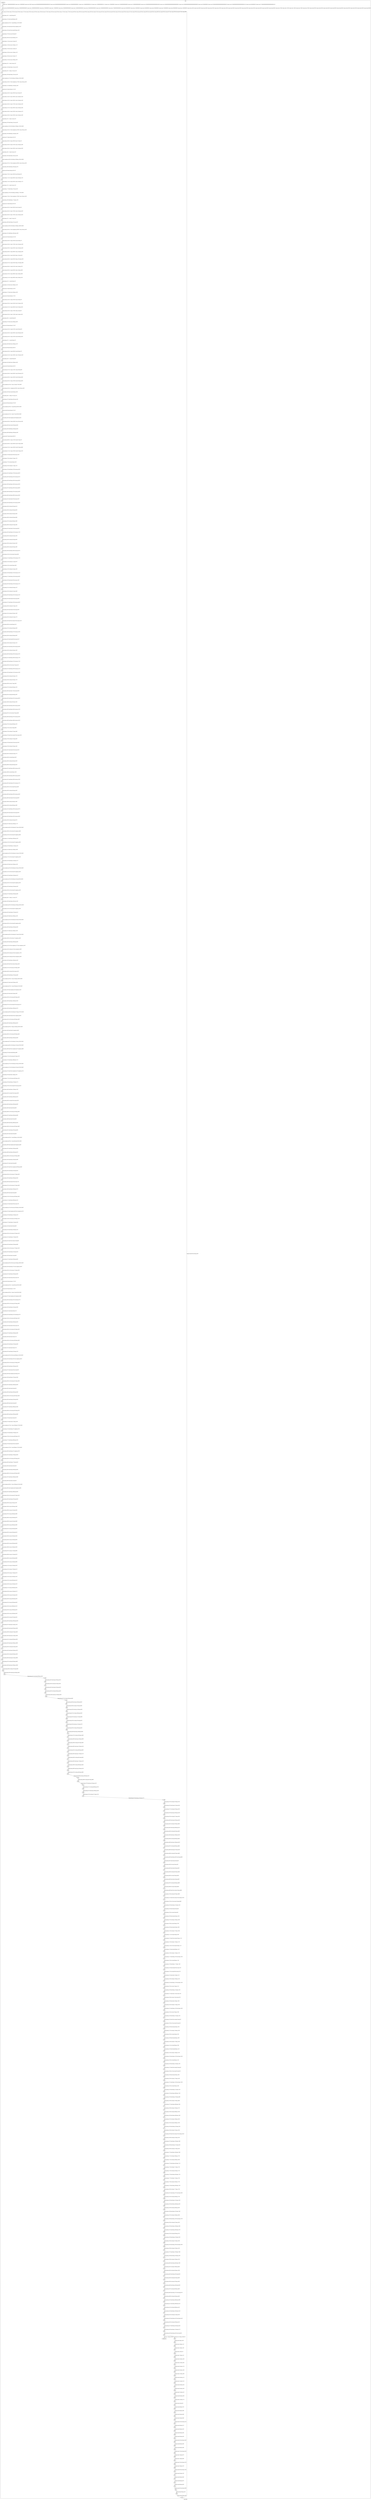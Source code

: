digraph G {
label="Btor2XCFA";
subgraph cluster_0 {
label="main";
main_init[];
l1[];
l3[];
l4[];
l5[];
l6[];
l7[];
l8[];
l9[];
l10[];
l11[];
l12[];
l13[];
l14[];
l15[];
l16[];
l17[];
l18[];
l19[];
l20[];
l21[];
l22[];
l23[];
l24[];
l25[];
l26[];
l27[];
l28[];
l29[];
l30[];
l31[];
l32[];
l33[];
l34[];
l35[];
l36[];
l37[];
l38[];
l39[];
l40[];
l41[];
l42[];
l43[];
l44[];
l45[];
l46[];
l47[];
l48[];
l49[];
l50[];
l51[];
l52[];
l53[];
l54[];
l55[];
l56[];
l57[];
l58[];
l59[];
l60[];
l61[];
l62[];
l63[];
l64[];
l65[];
l66[];
l67[];
l68[];
l69[];
l70[];
l71[];
l72[];
l73[];
l74[];
l75[];
l76[];
l77[];
l78[];
l79[];
l80[];
l81[];
l82[];
l83[];
l84[];
l85[];
l86[];
l87[];
l88[];
l89[];
l90[];
l91[];
l92[];
l93[];
l94[];
l95[];
l96[];
l97[];
l98[];
l99[];
l100[];
l101[];
l102[];
l103[];
l104[];
l105[];
l106[];
l107[];
l108[];
l109[];
l110[];
l111[];
l112[];
l113[];
l114[];
l115[];
l116[];
l117[];
l118[];
l119[];
l120[];
l121[];
l122[];
l123[];
l124[];
l125[];
l126[];
l127[];
l128[];
l129[];
l130[];
l131[];
l132[];
l133[];
l134[];
l135[];
l136[];
l137[];
l138[];
l139[];
l140[];
l141[];
l142[];
l143[];
l144[];
l145[];
l146[];
l147[];
l148[];
l149[];
l150[];
l151[];
l152[];
l153[];
l154[];
l155[];
l156[];
l157[];
l158[];
l159[];
l160[];
l161[];
l162[];
l163[];
l164[];
l165[];
l166[];
l167[];
l168[];
l169[];
l170[];
l171[];
l172[];
l173[];
l174[];
l175[];
l176[];
l177[];
l178[];
l179[];
l180[];
l181[];
l182[];
l183[];
l184[];
l185[];
l186[];
l187[];
l188[];
l189[];
l190[];
l191[];
l192[];
l193[];
l194[];
l195[];
l196[];
l197[];
l198[];
l199[];
l200[];
l201[];
l202[];
l203[];
l204[];
l205[];
l206[];
l207[];
l208[];
l209[];
l210[];
l211[];
l212[];
l213[];
l214[];
l215[];
l216[];
l217[];
l218[];
l219[];
l220[];
l221[];
l222[];
l223[];
l224[];
l225[];
l226[];
l227[];
l228[];
l229[];
l230[];
l231[];
l232[];
l233[];
l234[];
l235[];
l236[];
l237[];
l238[];
l239[];
l240[];
l241[];
l242[];
l243[];
l244[];
l245[];
l246[];
l247[];
l248[];
l249[];
l250[];
l251[];
l252[];
l253[];
l254[];
l255[];
l256[];
l257[];
l258[];
l259[];
l260[];
l261[];
l262[];
l263[];
l264[];
l265[];
l266[];
l267[];
l268[];
l269[];
l270[];
l271[];
l272[];
l273[];
l274[];
l275[];
l276[];
l277[];
l278[];
l279[];
l280[];
l281[];
l282[];
l283[];
l284[];
l285[];
l286[];
l287[];
l288[];
l289[];
l290[];
l291[];
l292[];
l293[];
l294[];
l295[];
l296[];
l297[];
l298[];
l299[];
l300[];
l301[];
l302[];
l303[];
l304[];
l305[];
l306[];
l307[];
l308[];
l309[];
l310[];
l311[];
l312[];
l313[];
l314[];
l315[];
l316[];
l317[];
l318[];
l319[];
l320[];
l321[];
l322[];
l323[];
l324[];
l325[];
l326[];
l327[];
l328[];
l329[];
l330[];
l331[];
l332[];
l333[];
l334[];
l335[];
l336[];
l337[];
l338[];
l339[];
l340[];
l341[];
l342[];
l343[];
l344[];
l345[];
l346[];
l347[];
l348[];
l349[];
l350[];
l351[];
l352[];
l353[];
l354[];
l355[];
l356[];
l357[];
l358[];
l359[];
l360[];
l361[];
l362[];
l363[];
l364[];
l365[];
l366[];
l367[];
l368[];
l369[];
l370[];
l371[];
l372[];
l373[];
l374[];
l375[];
l376[];
l377[];
l378[];
l379[];
l380[];
l381[];
l382[];
l383[];
l384[];
l385[];
l386[];
l387[];
l388[];
l389[];
l390[];
l391[];
l392[];
l393[];
l394[];
l395[];
l396[];
l397[];
l398[];
l399[];
l400[];
l401[];
l402[];
l403[];
l404[];
l405[];
l406[];
l407[];
l408[];
l409[];
l410[];
l411[];
l412[];
l413[];
l414[];
l415[];
l416[];
l417[];
l418[];
l419[];
l420[];
l421[];
l422[];
l423[];
l424[];
l425[];
l426[];
l427[];
l428[];
l429[];
l430[];
l431[];
l432[];
l433[];
l434[];
l435[];
l436[];
l437[];
l438[];
l439[];
l440[];
l441[];
l442[];
l443[];
l444[];
l445[];
l446[];
l447[];
l448[];
l449[];
l450[];
l451[];
l452[];
l453[];
l454[];
l455[];
l456[];
l457[];
l458[];
l459[];
l460[];
l461[];
l462[];
l463[];
l464[];
l465[];
l466[];
l467[];
l468[];
l469[];
l470[];
l471[];
l472[];
l473[];
l474[];
l475[];
l476[];
l477[];
l478[];
l479[];
l480[];
l481[];
l482[];
l483[];
l484[];
l485[];
l486[];
l487[];
l488[];
l489[];
l490[];
l491[];
l492[];
l493[];
l494[];
l495[];
l496[];
l497[];
l498[];
l499[];
l500[];
l501[];
l502[];
l503[];
l504[];
l505[];
l506[];
l507[];
l508[];
l509[];
l510[];
l511[];
l512[];
l513[];
l514[];
l515[];
l516[];
l517[];
l518[];
l519[];
l520[];
l521[];
l522[];
l523[];
l524[];
l525[];
l526[];
l527[];
l528[];
l529[];
l530[];
l531[];
l532[];
l533[];
l534[];
l535[];
l536[];
l537[];
l538[];
l539[];
l540[];
l541[];
l542[];
l543[];
l544[];
l545[];
l546[];
l547[];
l548[];
l549[];
l550[];
l551[];
l552[];
l553[];
l554[];
l555[];
l556[];
l557[];
l558[];
l559[];
l560[];
l561[];
l562[];
l563[];
l564[];
l565[];
l566[];
l567[];
l568[];
l569[];
l570[];
l571[];
l572[];
l573[];
l574[];
l575[];
l576[];
l577[];
l578[];
l579[];
l580[];
l581[];
l582[];
l583[];
l584[];
l585[];
l586[];
l587[];
l588[];
l589[];
l590[];
l591[];
l592[];
l593[];
l594[];
l595[];
l596[];
l597[];
l598[];
l599[];
l600[];
l601[];
l602[];
l603[];
l604[];
l605[];
l606[];
l607[];
l608[];
l609[];
l610[];
l611[];
l612[];
l613[];
l614[];
l615[];
l616[];
l617[];
l618[];
l619[];
l620[];
l621[];
l622[];
l623[];
l624[];
l625[];
l626[];
l627[];
l628[];
l629[];
l630[];
l631[];
l632[];
l633[];
main_error[];
l634[];
l635[];
l636[];
l637[];
l638[];
l639[];
l640[];
l641[];
l642[];
l643[];
l644[];
l645[];
l646[];
l647[];
l648[];
l649[];
l650[];
l651[];
l652[];
l653[];
l654[];
l655[];
l656[];
l657[];
l658[];
l659[];
l660[];
l661[];
l662[];
l663[];
l664[];
l665[];
l666[];
l667[];
l668[];
l669[];
l670[];
l671[];
l672[];
l673[];
l674[];
l675[];
l676[];
l677[];
main_init -> l1 [label="[(assign const_7 #b0000000000000000),(assign const_14 #b00000000),(assign const_43 #b0),(assign const_98 #b00000000000000000000000000000100),(assign const_99 #b000000000000000000000000),(assign const_106 #b0000000000000011),(assign const_110 #b0000000000010110),(assign const_114 #b0000000000010111),(assign const_119 #b00000001),(assign const_124 #b0000000000000000),(assign const_131 #b0000000000000000),(assign const_133 #b00000000000000000000000000010000),(assign const_138 #b00000000000000000000000000000001),(assign const_139 #b00000000000000000000000000000000),(assign const_230 #b00000000),(assign const_255 #b00000000000000000000000000000010),(assign const_415 #b00000000000000000000000000010110),(assign const_494 #b00000010),(assign const_571 #b00000000000000000000000000000110)] "];
l3 -> l4 [label="[(havoc input_123),(havoc input_125),(havoc input_126),(havoc input_127),(havoc input_128),(havoc input_129),(havoc input_130),(havoc input_151),(havoc input_162),(havoc input_163),(havoc input_174),(havoc input_175),(havoc input_186),(havoc input_198),(havoc input_199),(havoc input_200),(havoc input_201),(havoc input_202),(havoc input_203),(havoc input_204),(havoc input_216),(havoc input_229),(havoc input_231),(havoc input_236),(havoc input_246),(havoc input_280),(havoc input_283),(havoc input_286),(havoc input_300),(havoc input_307),(havoc input_326),(havoc input_341),(havoc input_359)] "];
l4 -> l5 [label="[(assign binary_100 (++ const_99 state_33))] "];
l5 -> l6 [label="[(assign binary_101 (bvand const_98 binary_100))] "];
l6 -> l7 [label="[(assign comparison_102 (ite (= const_98 binary_101) #b1 #b0))] "];
l7 -> l8 [label="[(assign binary_103 (bvand state_46 (bvnot comparison_102)))] "];
l8 -> l9 [label="[(assign binary_104 (bvand (bvnot state_96) binary_103))] "];
l9 -> l10 [label="[(assign binary_107 (bvxor const_106 state_8))] "];
l10 -> l11 [label="[(assign binary_108 (bvxor const_106 binary_107))] "];
l11 -> l12 [label="[(assign binary_111 (bvxor const_110 state_10))] "];
l12 -> l13 [label="[(assign binary_112 (bvxor const_110 binary_111))] "];
l13 -> l14 [label="[(assign binary_115 (bvxor const_114 state_12))] "];
l14 -> l15 [label="[(assign binary_116 (bvxor const_114 binary_115))] "];
l15 -> l16 [label="[(assign binary_120 (bvxor const_119 state_17))] "];
l16 -> l17 [label="[(assign binary_121 (bvxor const_119 binary_120))] "];
l17 -> l18 [label="[(assign binary_132 (++ state_19 const_131))] "];
l18 -> l19 [label="[(assign binary_134 (bvashr binary_132 const_133))] "];
l19 -> l20 [label="[(assign binary_135 (++ binary_115 const_131))] "];
l20 -> l21 [label="[(assign binary_136 (bvashr binary_135 const_133))] "];
l21 -> l22 [label="[(assign comparison_137 (ite (bvule binary_136 binary_134) #b1 #b0))] "];
l22 -> l23 [label="[(assign ternary_140 (ite (= (bvnot comparison_137) #b1) const_138 const_139))] "];
l23 -> l24 [label="[(assign binary_141 (bvadd binary_134 ternary_140))] "];
l24 -> l25 [label="[(assign slice_142 (extract binary_141 0 16))] "];
l25 -> l26 [label="[(assign ternary_143 (ite (= input_130 #b1) slice_142 state_19))] "];
l26 -> l27 [label="[(assign ternary_144 (ite (= input_129 #b1) const_124 ternary_143))] "];
l27 -> l28 [label="[(assign ternary_145 (ite (= input_128 #b1) const_124 ternary_144))] "];
l28 -> l29 [label="[(assign ternary_146 (ite (= input_127 #b1) const_124 ternary_145))] "];
l29 -> l30 [label="[(assign ternary_147 (ite (= input_126 #b1) const_124 ternary_146))] "];
l30 -> l31 [label="[(assign ternary_148 (ite (= input_125 #b1) const_124 ternary_147))] "];
l31 -> l32 [label="[(assign ternary_149 (ite (= input_123 #b1) const_124 ternary_148))] "];
l32 -> l33 [label="[(assign binary_152 (++ state_21 const_131))] "];
l33 -> l34 [label="[(assign binary_153 (bvashr binary_152 const_133))] "];
l34 -> l35 [label="[(assign comparison_154 (ite (bvule binary_136 binary_153) #b1 #b0))] "];
l35 -> l36 [label="[(assign ternary_155 (ite (= (bvnot comparison_154) #b1) const_138 const_139))] "];
l36 -> l37 [label="[(assign binary_156 (bvadd binary_153 ternary_155))] "];
l37 -> l38 [label="[(assign slice_157 (extract binary_156 0 16))] "];
l38 -> l39 [label="[(assign ternary_158 (ite (= input_130 #b1) slice_157 state_21))] "];
l39 -> l40 [label="[(assign ternary_159 (ite (= input_151 #b1) const_124 ternary_158))] "];
l40 -> l41 [label="[(assign ternary_160 (ite (= input_126 #b1) const_124 ternary_159))] "];
l41 -> l42 [label="[(assign binary_164 (++ state_23 const_131))] "];
l42 -> l43 [label="[(assign binary_165 (bvashr binary_164 const_133))] "];
l43 -> l44 [label="[(assign comparison_166 (ite (bvule binary_136 binary_165) #b1 #b0))] "];
l44 -> l45 [label="[(assign ternary_167 (ite (= (bvnot comparison_166) #b1) const_138 const_139))] "];
l45 -> l46 [label="[(assign binary_168 (bvadd binary_165 ternary_167))] "];
l46 -> l47 [label="[(assign slice_169 (extract binary_168 0 16))] "];
l47 -> l48 [label="[(assign ternary_170 (ite (= input_130 #b1) slice_169 state_23))] "];
l48 -> l49 [label="[(assign ternary_171 (ite (= input_163 #b1) const_124 ternary_170))] "];
l49 -> l50 [label="[(assign ternary_172 (ite (= input_162 #b1) const_124 ternary_171))] "];
l50 -> l51 [label="[(assign binary_176 (++ state_25 const_131))] "];
l51 -> l52 [label="[(assign binary_177 (bvashr binary_176 const_133))] "];
l52 -> l53 [label="[(assign comparison_178 (ite (bvule binary_136 binary_177) #b1 #b0))] "];
l53 -> l54 [label="[(assign ternary_179 (ite (= (bvnot comparison_178) #b1) const_138 const_139))] "];
l54 -> l55 [label="[(assign binary_180 (bvadd binary_177 ternary_179))] "];
l55 -> l56 [label="[(assign slice_181 (extract binary_180 0 16))] "];
l56 -> l57 [label="[(assign ternary_182 (ite (= input_130 #b1) slice_181 state_25))] "];
l57 -> l58 [label="[(assign ternary_183 (ite (= input_175 #b1) const_124 ternary_182))] "];
l58 -> l59 [label="[(assign ternary_184 (ite (= input_174 #b1) const_124 ternary_183))] "];
l59 -> l60 [label="[(assign binary_187 (++ state_27 const_131))] "];
l60 -> l61 [label="[(assign binary_188 (bvashr binary_187 const_133))] "];
l61 -> l62 [label="[(assign comparison_189 (ite (bvule binary_136 binary_188) #b1 #b0))] "];
l62 -> l63 [label="[(assign ternary_190 (ite (= (bvnot comparison_189) #b1) const_138 const_139))] "];
l63 -> l64 [label="[(assign binary_191 (bvadd binary_188 ternary_190))] "];
l64 -> l65 [label="[(assign slice_192 (extract binary_191 0 16))] "];
l65 -> l66 [label="[(assign ternary_193 (ite (= input_130 #b1) slice_192 state_27))] "];
l66 -> l67 [label="[(assign ternary_194 (ite (= input_175 #b1) const_124 ternary_193))] "];
l67 -> l68 [label="[(assign ternary_195 (ite (= input_162 #b1) const_124 ternary_194))] "];
l68 -> l69 [label="[(assign ternary_196 (ite (= input_186 #b1) const_124 ternary_195))] "];
l69 -> l70 [label="[(assign ternary_205 (ite (= input_204 #b1) binary_120 state_29))] "];
l70 -> l71 [label="[(assign ternary_206 (ite (= input_203 #b1) binary_120 ternary_205))] "];
l71 -> l72 [label="[(assign ternary_207 (ite (= input_202 #b1) binary_120 ternary_206))] "];
l72 -> l73 [label="[(assign ternary_208 (ite (= input_201 #b1) state_15 ternary_207))] "];
l73 -> l74 [label="[(assign ternary_209 (ite (= input_200 #b1) state_15 ternary_208))] "];
l74 -> l75 [label="[(assign ternary_210 (ite (= input_199 #b1) state_15 ternary_209))] "];
l75 -> l76 [label="[(assign ternary_211 (ite (= input_198 #b1) state_15 ternary_210))] "];
l76 -> l77 [label="[(assign binary_213 (++ const_99 state_31))] "];
l77 -> l78 [label="[(assign binary_214 (bvsub const_138 binary_213))] "];
l78 -> l79 [label="[(assign slice_215 (extract binary_214 0 8))] "];
l79 -> l80 [label="[(assign binary_217 (bvand const_138 binary_100))] "];
l80 -> l81 [label="[(assign slice_218 (extract binary_217 0 8))] "];
l81 -> l82 [label="[(assign ternary_219 (ite (= input_216 #b1) slice_218 state_31))] "];
l82 -> l83 [label="[(assign ternary_220 (ite (= input_162 #b1) slice_215 ternary_219))] "];
l83 -> l84 [label="[(assign ternary_221 (ite (= input_186 #b1) slice_215 ternary_220))] "];
l84 -> l85 [label="[(assign ternary_223 (ite (= input_175 #b1) state_41 state_33))] "];
l85 -> l86 [label="[(assign ternary_224 (ite (= input_174 #b1) state_41 ternary_223))] "];
l86 -> l87 [label="[(assign binary_226 (++ const_99 state_35))] "];
l87 -> l88 [label="[(assign binary_227 (bvsub const_138 binary_226))] "];
l88 -> l89 [label="[(assign slice_228 (extract binary_227 0 8))] "];
l89 -> l90 [label="[(assign ternary_232 (ite (= input_231 #b1) const_230 state_35))] "];
l90 -> l91 [label="[(assign ternary_233 (ite (= input_229 #b1) const_230 ternary_232))] "];
l91 -> l92 [label="[(assign ternary_234 (ite (= input_123 #b1) slice_228 ternary_233))] "];
l92 -> l93 [label="[(assign binary_237 (++ const_99 state_37))] "];
l93 -> l94 [label="[(assign binary_238 (bvadd const_138 binary_237))] "];
l94 -> l95 [label="[(assign slice_239 (extract binary_238 0 8))] "];
l95 -> l96 [label="[(assign ternary_240 (ite (= input_236 #b1) slice_239 state_37))] "];
l96 -> l97 [label="[(assign ternary_241 (ite (= input_129 #b1) const_119 ternary_240))] "];
l97 -> l98 [label="[(assign binary_243 (++ const_99 state_39))] "];
l98 -> l99 [label="[(assign binary_244 (bvadd const_138 binary_243))] "];
l99 -> l100 [label="[(assign slice_245 (extract binary_244 0 8))] "];
l100 -> l101 [label="[(assign ternary_247 (ite (= input_151 #b1) const_230 state_39))] "];
l101 -> l102 [label="[(assign ternary_248 (ite (= input_246 #b1) const_230 ternary_247))] "];
l102 -> l103 [label="[(assign ternary_249 (ite (= input_126 #b1) slice_245 ternary_248))] "];
l103 -> l104 [label="[(assign ternary_250 (ite (= input_125 #b1) slice_245 ternary_249))] "];
l104 -> l105 [label="[(assign comparison_252 (ite (= const_119 state_37) #b1 #b0))] "];
l105 -> l106 [label="[(assign ternary_253 (ite (= comparison_252 #b1) const_138 const_139))] "];
l106 -> l107 [label="[(assign binary_254 (bvmul const_98 ternary_253))] "];
l107 -> l108 [label="[(assign binary_256 (++ binary_107 const_131))] "];
l108 -> l109 [label="[(assign binary_257 (bvashr binary_256 const_133))] "];
l109 -> l110 [label="[(assign slice_258 (extract binary_257 8 32))] "];
l110 -> l111 [label="[(assign comparison_259 (ite (= const_99 slice_258) #b1 #b0))] "];
l111 -> l112 [label="[(assign slice_260 (extract binary_257 0 8))] "];
l112 -> l113 [label="[(assign comparison_261 (ite (= state_37 slice_260) #b1 #b0))] "];
l113 -> l114 [label="[(assign binary_262 (bvand comparison_259 comparison_261))] "];
l114 -> l115 [label="[(assign ternary_263 (ite (= binary_262 #b1) const_138 const_139))] "];
l115 -> l116 [label="[(assign binary_264 (bvmul const_255 ternary_263))] "];
l116 -> l117 [label="[(assign binary_265 (bvadd binary_254 binary_264))] "];
l117 -> l118 [label="[(assign binary_266 (bvadd binary_265 binary_226))] "];
l118 -> l119 [label="[(assign slice_267 (extract binary_266 0 8))] "];
l119 -> l120 [label="[(assign ternary_268 (ite (= input_151 #b1) slice_267 state_41))] "];
l120 -> l121 [label="[(assign ternary_269 (ite (= input_246 #b1) slice_267 ternary_268))] "];
l121 -> l122 [label="[(assign ternary_270 (ite (= input_126 #b1) slice_267 ternary_269))] "];
l122 -> l123 [label="[(assign ternary_271 (ite (= input_125 #b1) slice_267 ternary_270))] "];
l123 -> l124 [label="[(assign binary_274 (bvand state_46 (bvnot input_216)))] "];
l124 -> l125 [label="[(assign binary_275 (bvor binary_274 input_175))] "];
l125 -> l126 [label="[(assign binary_277 (bvor state_48 input_216))] "];
l126 -> l127 [label="[(assign binary_278 (bvor binary_277 input_174))] "];
l127 -> l128 [label="[(assign binary_279 (bvand binary_278 (bvnot input_163)))] "];
l128 -> l129 [label="[(assign binary_281 (bvand binary_279 (bvnot input_280)))] "];
l129 -> l130 [label="[(assign binary_282 (bvand binary_281 (bvnot input_201)))] "];
l130 -> l131 [label="[(assign binary_284 (bvand binary_282 (bvnot input_283)))] "];
l131 -> l132 [label="[(assign binary_285 (bvand binary_284 (bvnot input_200)))] "];
l132 -> l133 [label="[(assign binary_287 (bvand binary_285 (bvnot input_286)))] "];
l133 -> l134 [label="[(assign binary_288 (bvand binary_287 (bvnot input_199)))] "];
l134 -> l135 [label="[(assign binary_289 (bvand binary_288 (bvnot input_198)))] "];
l135 -> l136 [label="[(assign binary_291 (bvand state_50 (bvnot input_162)))] "];
l136 -> l137 [label="[(assign binary_292 (bvand binary_291 (bvnot input_186)))] "];
l137 -> l138 [label="[(assign binary_293 (bvor binary_292 input_201))] "];
l138 -> l139 [label="[(assign binary_294 (bvor binary_293 input_283))] "];
l139 -> l140 [label="[(assign binary_295 (bvor binary_294 input_200))] "];
l140 -> l141 [label="[(assign binary_296 (bvor binary_295 input_286))] "];
l141 -> l142 [label="[(assign binary_297 (bvor binary_296 input_199))] "];
l142 -> l143 [label="[(assign binary_298 (bvor binary_297 input_198))] "];
l143 -> l144 [label="[(assign binary_301 (bvand state_52 (bvnot input_300)))] "];
l144 -> l145 [label="[(assign binary_302 (bvand binary_301 (bvnot input_174)))] "];
l145 -> l146 [label="[(assign binary_303 (bvor binary_302 input_163))] "];
l146 -> l147 [label="[(assign binary_304 (bvor binary_303 input_280))] "];
l147 -> l148 [label="[(assign binary_305 (bvor binary_304 input_162))] "];
l148 -> l149 [label="[(assign binary_306 (bvor binary_305 input_186))] "];
l149 -> l150 [label="[(assign binary_308 (bvand binary_306 (bvnot input_307)))] "];
l150 -> l151 [label="[(assign binary_310 (bvor (bvnot state_54) input_300))] "];
l151 -> l152 [label="[(assign binary_311 (bvand binary_310 (bvnot input_175)))] "];
l152 -> l153 [label="[(assign binary_312 (bvor binary_311 input_307))] "];
l153 -> l154 [label="[(assign binary_314 (bvor state_56 input_236))] "];
l154 -> l155 [label="[(assign binary_315 (bvor binary_314 input_129))] "];
l155 -> l156 [label="[(assign binary_316 (bvand binary_315 (bvnot input_151)))] "];
l156 -> l157 [label="[(assign binary_317 (bvand binary_316 (bvnot input_246)))] "];
l157 -> l158 [label="[(assign binary_319 (bvand state_58 (bvnot input_128)))] "];
l158 -> l159 [label="[(assign binary_320 (bvand binary_319 (bvnot input_127)))] "];
l159 -> l160 [label="[(assign binary_321 (bvor binary_320 input_151))] "];
l160 -> l161 [label="[(assign binary_322 (bvor binary_321 input_246))] "];
l161 -> l162 [label="[(assign binary_323 (bvand binary_322 (bvnot input_123)))] "];
l162 -> l163 [label="[(assign binary_325 (bvand state_60 (bvnot input_236)))] "];
l163 -> l164 [label="[(assign binary_327 (bvand binary_325 (bvnot input_326)))] "];
l164 -> l165 [label="[(assign binary_328 (bvor binary_327 input_123))] "];
l165 -> l166 [label="[(assign binary_330 (bvand state_62 (bvnot input_229)))] "];
l166 -> l167 [label="[(assign binary_331 (bvor binary_330 input_128))] "];
l167 -> l168 [label="[(assign binary_332 (bvor binary_331 input_127))] "];
l168 -> l169 [label="[(assign binary_334 (bvand (bvnot state_64) (bvnot input_231)))] "];
l169 -> l170 [label="[(assign binary_336 (bvor state_66 input_231))] "];
l170 -> l171 [label="[(assign binary_337 (bvor binary_336 input_229))] "];
l171 -> l172 [label="[(assign binary_338 (bvand binary_337 (bvnot input_129)))] "];
l172 -> l173 [label="[(assign binary_339 (bvor binary_338 input_326))] "];
l173 -> l174 [label="[(assign binary_342 (bvand state_68 (bvnot input_341)))] "];
l174 -> l175 [label="[(assign binary_343 (bvor binary_342 input_151))] "];
l175 -> l176 [label="[(assign binary_344 (bvand binary_343 (bvnot input_246)))] "];
l176 -> l177 [label="[(assign binary_345 (bvor binary_344 input_126))] "];
l177 -> l178 [label="[(assign binary_346 (bvand binary_345 (bvnot input_125)))] "];
l178 -> l179 [label="[(assign binary_347 (bvand binary_346 (bvnot input_175)))] "];
l179 -> l180 [label="[(assign binary_348 (bvand binary_347 (bvnot input_174)))] "];
l180 -> l181 [label="[(assign binary_350 (bvor (bvnot state_70) input_341))] "];
l181 -> l182 [label="[(assign binary_351 (bvand binary_350 (bvnot input_151)))] "];
l182 -> l183 [label="[(assign binary_352 (bvand binary_351 (bvnot input_126)))] "];
l183 -> l184 [label="[(assign binary_353 (bvor binary_352 input_175))] "];
l184 -> l185 [label="[(assign binary_354 (bvor binary_353 input_174))] "];
l185 -> l186 [label="[(assign binary_356 (bvor state_72 input_246))] "];
l186 -> l187 [label="[(assign binary_357 (bvor binary_356 input_125))] "];
l187 -> l188 [label="[(assign binary_360 (bvand state_74 (bvnot input_359)))] "];
l188 -> l189 [label="[(assign binary_361 (bvor binary_360 input_163))] "];
l189 -> l190 [label="[(assign binary_362 (bvand binary_361 (bvnot input_280)))] "];
l190 -> l191 [label="[(assign binary_363 (bvor binary_362 input_162))] "];
l191 -> l192 [label="[(assign binary_364 (bvand binary_363 (bvnot input_186)))] "];
l192 -> l193 [label="[(assign binary_365 (bvand binary_364 (bvnot input_123)))] "];
l193 -> l194 [label="[(assign binary_367 (bvor (bvnot state_76) input_359))] "];
l194 -> l195 [label="[(assign binary_368 (bvand binary_367 (bvnot input_163)))] "];
l195 -> l196 [label="[(assign binary_369 (bvand binary_368 (bvnot input_162)))] "];
l196 -> l197 [label="[(assign binary_370 (bvor binary_369 input_123))] "];
l197 -> l198 [label="[(assign binary_372 (bvor state_78 input_280))] "];
l198 -> l199 [label="[(assign binary_373 (bvor binary_372 input_186))] "];
l199 -> l200 [label="[(assign binary_375 (bvand (bvnot state_80) (bvnot input_204)))] "];
l200 -> l201 [label="[(assign binary_376 (bvor binary_375 input_326))] "];
l201 -> l202 [label="[(assign binary_378 (bvand state_82 (bvnot input_203)))] "];
l202 -> l203 [label="[(assign binary_379 (bvor binary_378 input_128))] "];
l203 -> l204 [label="[(assign binary_381 (bvand state_84 (bvnot input_202)))] "];
l204 -> l205 [label="[(assign binary_382 (bvor binary_381 input_127))] "];
l205 -> l206 [label="[(assign binary_384 (bvor state_86 input_204))] "];
l206 -> l207 [label="[(assign binary_385 (bvor binary_384 input_203))] "];
l207 -> l208 [label="[(assign binary_386 (bvor binary_385 input_202))] "];
l208 -> l209 [label="[(assign binary_387 (bvand binary_386 (bvnot input_129)))] "];
l209 -> l210 [label="[(assign binary_389 (bvor state_88 input_129))] "];
l210 -> l211 [label="[(assign binary_390 (bvand binary_389 (bvnot input_326)))] "];
l211 -> l212 [label="[(assign binary_391 (bvand binary_390 (bvnot input_128)))] "];
l212 -> l213 [label="[(assign binary_392 (bvand binary_391 (bvnot input_127)))] "];
l213 -> l214 [label="[(assign binary_394 (bvor (bvnot state_90) input_283))] "];
l214 -> l215 [label="[(assign binary_395 (bvor binary_394 input_200))] "];
l215 -> l216 [label="[(assign binary_396 (bvand binary_395 (bvnot input_199)))] "];
l216 -> l217 [label="[(assign binary_398 (bvand state_92 (bvnot input_283)))] "];
l217 -> l218 [label="[(assign binary_399 (bvor binary_398 input_199))] "];
l218 -> l219 [label="[(assign binary_400 (bvor binary_399 input_198))] "];
l219 -> l220 [label="[(assign binary_401 (bvand binary_400 (bvnot input_307)))] "];
l220 -> l221 [label="[(assign binary_403 (bvand state_94 (bvnot input_200)))] "];
l221 -> l222 [label="[(assign binary_404 (bvand binary_403 (bvnot input_198)))] "];
l222 -> l223 [label="[(assign binary_405 (bvor binary_404 input_307))] "];
l223 -> l224 [label="[(assign binary_407 (bvadd const_138 binary_177))] "];
l224 -> l225 [label="[(assign comparison_408 (ite (bvule binary_407 const_139) #b1 #b0))] "];
l225 -> l226 [label="[(assign binary_409 (bvor (bvnot state_46) comparison_408))] "];
l226 -> l227 [label="[(assign binary_410 (bvor (bvnot state_48) comparison_408))] "];
l227 -> l228 [label="[(assign binary_411 (bvand binary_409 binary_410))] "];
l228 -> l229 [label="[(assign binary_412 (bvor (bvnot state_50) comparison_408))] "];
l229 -> l230 [label="[(assign binary_413 (bvand binary_411 binary_412))] "];
l230 -> l231 [label="[(assign binary_414 (bvadd const_138 binary_188))] "];
l231 -> l232 [label="[(assign comparison_416 (ite (bvule binary_414 const_415) #b1 #b0))] "];
l232 -> l233 [label="[(assign binary_417 (bvor (bvnot state_52) comparison_416))] "];
l233 -> l234 [label="[(assign binary_418 (bvand binary_413 binary_417))] "];
l234 -> l235 [label="[(assign binary_419 (bvadd const_138 binary_134))] "];
l235 -> l236 [label="[(assign comparison_420 (ite (bvule binary_419 const_139) #b1 #b0))] "];
l236 -> l237 [label="[(assign binary_421 (bvor (bvnot state_56) comparison_420))] "];
l237 -> l238 [label="[(assign binary_422 (bvand binary_418 binary_421))] "];
l238 -> l239 [label="[(assign comparison_423 (ite (bvule binary_419 const_98) #b1 #b0))] "];
l239 -> l240 [label="[(assign binary_424 (bvor (bvnot state_58) comparison_423))] "];
l240 -> l241 [label="[(assign binary_425 (bvand binary_422 binary_424))] "];
l241 -> l242 [label="[(assign binary_426 (bvor (bvnot state_60) comparison_420))] "];
l242 -> l243 [label="[(assign binary_427 (bvand binary_425 binary_426))] "];
l243 -> l244 [label="[(assign binary_428 (++ binary_111 const_131))] "];
l244 -> l245 [label="[(assign binary_429 (bvashr binary_428 const_133))] "];
l245 -> l246 [label="[(assign comparison_430 (ite (bvule binary_419 binary_429) #b1 #b0))] "];
l246 -> l247 [label="[(assign binary_431 (bvor (bvnot state_62) comparison_430))] "];
l247 -> l248 [label="[(assign binary_432 (bvand binary_427 binary_431))] "];
l248 -> l249 [label="[(assign binary_433 (bvadd const_138 binary_153))] "];
l249 -> l250 [label="[(assign comparison_434 (ite (bvule binary_433 const_255) #b1 #b0))] "];
l250 -> l251 [label="[(assign binary_435 (bvor (bvnot state_68) comparison_434))] "];
l251 -> l252 [label="[(assign binary_436 (bvand binary_432 binary_435))] "];
l252 -> l253 [label="[(assign binary_437 (bvadd const_138 binary_165))] "];
l253 -> l254 [label="[(assign comparison_438 (ite (bvule binary_437 const_255) #b1 #b0))] "];
l254 -> l255 [label="[(assign binary_439 (bvor (bvnot state_74) comparison_438))] "];
l255 -> l256 [label="[(assign binary_440 (bvand binary_436 binary_439))] "];
l256 -> l257 [label="[(assign binary_441 (bvor (bvnot comparison_137) (bvnot comparison_154)))] "];
l257 -> l258 [label="[(assign binary_442 (bvor binary_441 (bvnot comparison_166)))] "];
l258 -> l259 [label="[(assign binary_443 (bvor binary_442 (bvnot comparison_178)))] "];
l259 -> l260 [label="[(assign binary_444 (bvor binary_443 (bvnot comparison_189)))] "];
l260 -> l261 [label="[(assign binary_445 (bvand binary_440 binary_444))] "];
l261 -> l262 [label="[(assign binary_446 (bvand (bvnot state_44) binary_445))] "];
l262 -> l263 [label="[(assign binary_447 (bvor (bvnot input_130) binary_446))] "];
l263 -> l264 [label="[(assign binary_448 (bvor state_46 (bvnot input_216)))] "];
l264 -> l265 [label="[(assign binary_449 (bvand binary_447 binary_448))] "];
l265 -> l266 [label="[(assign comparison_450 (ite (= const_415 binary_188) #b1 #b0))] "];
l266 -> l267 [label="[(assign binary_451 (bvand const_255 binary_100))] "];
l267 -> l268 [label="[(assign comparison_452 (ite (= const_255 binary_451) #b1 #b0))] "];
l268 -> l269 [label="[(assign binary_453 (bvand comparison_450 comparison_452))] "];
l269 -> l270 [label="[(assign binary_454 (bvand state_52 binary_453))] "];
l270 -> l271 [label="[(assign binary_455 (bvor (bvnot input_300) binary_454))] "];
l271 -> l272 [label="[(assign binary_456 (bvand binary_449 binary_455))] "];
l272 -> l273 [label="[(assign binary_457 (bvor (bvnot state_64) (bvnot input_231)))] "];
l273 -> l274 [label="[(assign binary_458 (bvand binary_456 binary_457))] "];
l274 -> l275 [label="[(assign comparison_459 (ite (bvule binary_257 binary_237) #b1 #b0))] "];
l275 -> l276 [label="[(assign binary_460 (bvand state_60 (bvnot comparison_459)))] "];
l276 -> l277 [label="[(assign binary_461 (bvor (bvnot input_236) binary_460))] "];
l277 -> l278 [label="[(assign binary_462 (bvand binary_458 binary_461))] "];
l278 -> l279 [label="[(assign comparison_463 (ite (= binary_134 binary_429) #b1 #b0))] "];
l279 -> l280 [label="[(assign binary_464 (bvand state_62 comparison_463))] "];
l280 -> l281 [label="[(assign binary_465 (bvor (bvnot input_229) binary_464))] "];
l281 -> l282 [label="[(assign binary_466 (bvand binary_462 binary_465))] "];
l282 -> l283 [label="[(assign comparison_467 (ite (bvule binary_153 const_139) #b1 #b0))] "];
l283 -> l284 [label="[(assign comparison_468 (ite (bvule binary_153 const_255) #b1 #b0))] "];
l284 -> l285 [label="[(assign binary_469 (bvand (bvnot comparison_467) comparison_468))] "];
l285 -> l286 [label="[(assign binary_470 (bvand state_68 binary_469))] "];
l286 -> l287 [label="[(assign binary_471 (bvor (bvnot input_341) binary_470))] "];
l287 -> l288 [label="[(assign binary_472 (bvand binary_466 binary_471))] "];
l288 -> l289 [label="[(assign comparison_473 (ite (bvule binary_165 const_139) #b1 #b0))] "];
l289 -> l290 [label="[(assign comparison_474 (ite (bvule binary_165 const_255) #b1 #b0))] "];
l290 -> l291 [label="[(assign binary_475 (bvand (bvnot comparison_473) comparison_474))] "];
l291 -> l292 [label="[(assign binary_476 (bvand state_74 binary_475))] "];
l292 -> l293 [label="[(assign binary_477 (bvor (bvnot input_359) binary_476))] "];
l293 -> l294 [label="[(assign binary_478 (bvand binary_472 binary_477))] "];
l294 -> l295 [label="[(assign binary_479 (bvor (bvnot state_80) (bvnot input_204)))] "];
l295 -> l296 [label="[(assign binary_480 (bvand binary_478 binary_479))] "];
l296 -> l297 [label="[(assign binary_481 (bvor state_82 (bvnot input_203)))] "];
l297 -> l298 [label="[(assign binary_482 (bvand binary_480 binary_481))] "];
l298 -> l299 [label="[(assign binary_483 (bvor state_84 (bvnot input_202)))] "];
l299 -> l300 [label="[(assign binary_484 (bvand binary_482 binary_483))] "];
l300 -> l301 [label="[(assign binary_485 (bvand state_66 state_86))] "];
l301 -> l302 [label="[(assign binary_486 (bvor (bvnot input_129) binary_485))] "];
l302 -> l303 [label="[(assign binary_487 (bvand binary_484 binary_486))] "];
l303 -> l304 [label="[(assign binary_488 (bvand state_60 state_88))] "];
l304 -> l305 [label="[(assign binary_489 (bvand binary_488 binary_262))] "];
l305 -> l306 [label="[(assign binary_490 (bvor (bvnot input_326) binary_489))] "];
l306 -> l307 [label="[(assign binary_491 (bvand binary_487 binary_490))] "];
l307 -> l308 [label="[(assign binary_492 (bvand state_58 state_88))] "];
l308 -> l309 [label="[(assign comparison_493 (ite (= const_98 binary_134) #b1 #b0))] "];
l309 -> l310 [label="[(assign comparison_495 (ite (= const_494 state_39) #b1 #b0))] "];
l310 -> l311 [label="[(assign binary_496 (bvand comparison_493 comparison_495))] "];
l311 -> l312 [label="[(assign binary_497 (bvand binary_262 binary_496))] "];
l312 -> l313 [label="[(assign binary_498 (bvand binary_492 binary_497))] "];
l313 -> l314 [label="[(assign binary_499 (bvor (bvnot input_128) binary_498))] "];
l314 -> l315 [label="[(assign binary_500 (bvand binary_491 binary_499))] "];
l315 -> l316 [label="[(assign binary_501 (bvand state_58 state_88))] "];
l316 -> l317 [label="[(assign binary_502 (bvand (bvnot comparison_459) binary_496))] "];
l317 -> l318 [label="[(assign binary_503 (bvand binary_501 binary_502))] "];
l318 -> l319 [label="[(assign binary_504 (bvor (bvnot input_127) binary_503))] "];
l319 -> l320 [label="[(assign binary_505 (bvand binary_500 binary_504))] "];
l320 -> l321 [label="[(assign binary_506 (bvand state_56 (bvnot state_70)))] "];
l321 -> l322 [label="[(assign binary_507 (bvor (bvnot input_151) binary_506))] "];
l322 -> l323 [label="[(assign binary_508 (bvand binary_505 binary_507))] "];
l323 -> l324 [label="[(assign binary_509 (bvand state_56 state_68))] "];
l324 -> l325 [label="[(assign binary_510 (bvor (bvnot input_246) binary_509))] "];
l325 -> l326 [label="[(assign binary_511 (bvand binary_508 binary_510))] "];
l326 -> l327 [label="[(assign binary_512 (bvand state_58 (bvnot state_70)))] "];
l327 -> l328 [label="[(assign comparison_513 (ite (bvule const_255 binary_243) #b1 #b0))] "];
l328 -> l329 [label="[(assign binary_514 (bvand comparison_493 (bvnot comparison_513)))] "];
l329 -> l330 [label="[(assign binary_515 (bvand binary_512 binary_514))] "];
l330 -> l331 [label="[(assign binary_516 (bvor (bvnot input_126) binary_515))] "];
l331 -> l332 [label="[(assign binary_517 (bvand binary_511 binary_516))] "];
l332 -> l333 [label="[(assign binary_518 (bvand state_58 state_68))] "];
l333 -> l334 [label="[(assign binary_519 (bvand binary_518 binary_514))] "];
l334 -> l335 [label="[(assign binary_520 (bvor (bvnot input_125) binary_519))] "];
l335 -> l336 [label="[(assign binary_521 (bvand binary_517 binary_520))] "];
l336 -> l337 [label="[(assign binary_522 (bvand (bvnot state_54) state_68))] "];
l337 -> l338 [label="[(assign binary_523 (bvand binary_522 binary_469))] "];
l338 -> l339 [label="[(assign binary_524 (bvor (bvnot input_175) binary_523))] "];
l339 -> l340 [label="[(assign binary_525 (bvand binary_521 binary_524))] "];
l340 -> l341 [label="[(assign binary_526 (bvand state_52 state_68))] "];
l341 -> l342 [label="[(assign binary_527 (bvand binary_526 binary_469))] "];
l342 -> l343 [label="[(assign comparison_528 (ite (bvule const_415 binary_188) #b1 #b0))] "];
l343 -> l344 [label="[(assign binary_529 (bvand binary_527 (bvnot comparison_528)))] "];
l344 -> l345 [label="[(assign binary_530 (bvor (bvnot input_174) binary_529))] "];
l345 -> l346 [label="[(assign binary_531 (bvand binary_525 binary_530))] "];
l346 -> l347 [label="[(assign binary_532 (bvand state_48 (bvnot state_76)))] "];
l347 -> l348 [label="[(assign slice_533 (extract binary_217 8 32))] "];
l348 -> l349 [label="[(assign comparison_534 (ite (= const_99 slice_533) #b1 #b0))] "];
l349 -> l350 [label="[(assign slice_535 (extract binary_217 0 8))] "];
l350 -> l351 [label="[(assign comparison_536 (ite (= state_31 slice_535) #b1 #b0))] "];
l351 -> l352 [label="[(assign binary_537 (bvand comparison_534 comparison_536))] "];
l352 -> l353 [label="[(assign binary_538 (bvand binary_532 (bvnot binary_537)))] "];
l353 -> l354 [label="[(assign binary_539 (bvor (bvnot input_163) binary_538))] "];
l354 -> l355 [label="[(assign binary_540 (bvand binary_531 binary_539))] "];
l355 -> l356 [label="[(assign binary_541 (bvand state_48 state_74))] "];
l356 -> l357 [label="[(assign binary_542 (bvand binary_541 (bvnot binary_537)))] "];
l357 -> l358 [label="[(assign binary_543 (bvor (bvnot input_280) binary_542))] "];
l358 -> l359 [label="[(assign binary_544 (bvand binary_540 binary_543))] "];
l359 -> l360 [label="[(assign binary_545 (bvand state_50 (bvnot state_76)))] "];
l360 -> l361 [label="[(assign binary_546 (bvor (bvnot input_162) binary_545))] "];
l361 -> l362 [label="[(assign binary_547 (bvand binary_544 binary_546))] "];
l362 -> l363 [label="[(assign binary_548 (bvand state_50 state_74))] "];
l363 -> l364 [label="[(assign binary_549 (bvor (bvnot input_186) binary_548))] "];
l364 -> l365 [label="[(assign binary_550 (bvand binary_547 binary_549))] "];
l365 -> l366 [label="[(assign binary_551 (bvand state_58 state_74))] "];
l366 -> l367 [label="[(assign binary_552 (bvand binary_551 binary_475))] "];
l367 -> l368 [label="[(assign comparison_553 (ite (bvule const_98 binary_134) #b1 #b0))] "];
l368 -> l369 [label="[(assign binary_554 (bvand binary_552 (bvnot comparison_553)))] "];
l369 -> l370 [label="[(assign binary_555 (bvor (bvnot input_123) binary_554))] "];
l370 -> l371 [label="[(assign binary_556 (bvand binary_550 binary_555))] "];
l371 -> l372 [label="[(assign binary_557 (bvand state_48 (bvnot state_90)))] "];
l372 -> l373 [label="[(assign binary_558 (bvand comparison_452 binary_537))] "];
l373 -> l374 [label="[(assign binary_559 (bvand binary_557 binary_558))] "];
l374 -> l375 [label="[(assign binary_560 (bvor (bvnot input_201) binary_559))] "];
l375 -> l376 [label="[(assign binary_561 (bvand binary_556 binary_560))] "];
l376 -> l377 [label="[(assign binary_562 (bvand state_48 state_92))] "];
l377 -> l378 [label="[(assign binary_563 (bvand binary_562 binary_558))] "];
l378 -> l379 [label="[(assign binary_564 (bvor (bvnot input_283) binary_563))] "];
l379 -> l380 [label="[(assign binary_565 (bvand binary_561 binary_564))] "];
l380 -> l381 [label="[(assign binary_566 (bvand state_48 state_94))] "];
l381 -> l382 [label="[(assign binary_567 (bvand binary_566 binary_558))] "];
l382 -> l383 [label="[(assign binary_568 (bvor (bvnot input_200) binary_567))] "];
l383 -> l384 [label="[(assign binary_569 (bvand binary_565 binary_568))] "];
l384 -> l385 [label="[(assign binary_570 (bvand state_48 state_92))] "];
l385 -> l386 [label="[(assign binary_572 (bvand const_571 binary_100))] "];
l386 -> l387 [label="[(assign comparison_573 (ite (= const_139 binary_572) #b1 #b0))] "];
l387 -> l388 [label="[(assign binary_574 (bvand binary_537 comparison_573))] "];
l388 -> l389 [label="[(assign binary_575 (bvand binary_570 binary_574))] "];
l389 -> l390 [label="[(assign binary_576 (bvor (bvnot input_286) binary_575))] "];
l390 -> l391 [label="[(assign binary_577 (bvand binary_569 binary_576))] "];
l391 -> l392 [label="[(assign binary_578 (bvand state_48 (bvnot state_90)))] "];
l392 -> l393 [label="[(assign comparison_579 (ite (= const_98 binary_572) #b1 #b0))] "];
l393 -> l394 [label="[(assign binary_580 (bvand binary_537 comparison_579))] "];
l394 -> l395 [label="[(assign binary_581 (bvand binary_578 binary_580))] "];
l395 -> l396 [label="[(assign binary_582 (bvor (bvnot input_199) binary_581))] "];
l396 -> l397 [label="[(assign binary_583 (bvand binary_577 binary_582))] "];
l397 -> l398 [label="[(assign binary_584 (bvand state_48 state_94))] "];
l398 -> l399 [label="[(assign binary_585 (bvand binary_584 binary_580))] "];
l399 -> l400 [label="[(assign binary_586 (bvor (bvnot input_198) binary_585))] "];
l400 -> l401 [label="[(assign binary_587 (bvand binary_583 binary_586))] "];
l401 -> l402 [label="[(assign binary_588 (bvand state_52 state_92))] "];
l402 -> l403 [label="[(assign comparison_589 (ite (= const_139 binary_451) #b1 #b0))] "];
l403 -> l404 [label="[(assign binary_590 (bvand comparison_450 comparison_589))] "];
l404 -> l405 [label="[(assign binary_591 (bvand binary_588 binary_590))] "];
l405 -> l406 [label="[(assign binary_592 (bvor (bvnot input_307) binary_591))] "];
l406 -> l407 [label="[(assign binary_593 (bvand binary_587 binary_592))] "];
l407 -> l408 [label="[(assign binary_594 (bvor input_130 input_216))] "];
l408 -> l409 [label="[(assign binary_595 (bvor input_300 binary_594))] "];
l409 -> l410 [label="[(assign binary_596 (bvor input_231 binary_595))] "];
l410 -> l411 [label="[(assign binary_597 (bvor input_236 binary_596))] "];
l411 -> l412 [label="[(assign binary_598 (bvor input_229 binary_597))] "];
l412 -> l413 [label="[(assign binary_599 (bvor input_341 binary_598))] "];
l413 -> l414 [label="[(assign binary_600 (bvor input_359 binary_599))] "];
l414 -> l415 [label="[(assign binary_601 (bvor input_204 binary_600))] "];
l415 -> l416 [label="[(assign binary_602 (bvor input_203 binary_601))] "];
l416 -> l417 [label="[(assign binary_603 (bvor input_202 binary_602))] "];
l417 -> l418 [label="[(assign binary_604 (bvor input_129 binary_603))] "];
l418 -> l419 [label="[(assign binary_605 (bvor input_326 binary_604))] "];
l419 -> l420 [label="[(assign binary_606 (bvor input_128 binary_605))] "];
l420 -> l421 [label="[(assign binary_607 (bvor input_127 binary_606))] "];
l421 -> l422 [label="[(assign binary_608 (bvor input_151 binary_607))] "];
l422 -> l423 [label="[(assign binary_609 (bvor input_246 binary_608))] "];
l423 -> l424 [label="[(assign binary_610 (bvor input_126 binary_609))] "];
l424 -> l425 [label="[(assign binary_611 (bvor input_125 binary_610))] "];
l425 -> l426 [label="[(assign binary_612 (bvor input_175 binary_611))] "];
l426 -> l427 [label="[(assign binary_613 (bvor input_174 binary_612))] "];
l427 -> l428 [label="[(assign binary_614 (bvor input_163 binary_613))] "];
l428 -> l429 [label="[(assign binary_615 (bvor input_280 binary_614))] "];
l429 -> l430 [label="[(assign binary_616 (bvor input_162 binary_615))] "];
l430 -> l431 [label="[(assign binary_617 (bvor input_186 binary_616))] "];
l431 -> l432 [label="[(assign binary_618 (bvor input_123 binary_617))] "];
l432 -> l433 [label="[(assign binary_619 (bvor input_201 binary_618))] "];
l433 -> l434 [label="[(assign binary_620 (bvor input_283 binary_619))] "];
l434 -> l435 [label="[(assign binary_621 (bvor input_200 binary_620))] "];
l435 -> l436 [label="[(assign binary_622 (bvor input_286 binary_621))] "];
l436 -> l437 [label="[(assign binary_623 (bvor input_199 binary_622))] "];
l437 -> l438 [label="[(assign binary_624 (bvor input_198 binary_623))] "];
l438 -> l439 [label="[(assign binary_625 (bvor input_307 binary_624))] "];
l439 -> l440 [label="[(assign binary_626 (bvand binary_593 binary_625))] "];
l440 -> l441 [label="[(assign binary_627 (bvand input_130 input_216))] "];
l441 -> l442 [label="[(assign binary_628 (bvand input_300 binary_594))] "];
l442 -> l443 [label="[(assign binary_629 (bvor binary_627 binary_628))] "];
l443 -> l444 [label="[(assign binary_630 (bvand input_231 binary_595))] "];
l444 -> l445 [label="[(assign binary_631 (bvor binary_629 binary_630))] "];
l445 -> l446 [label="[(assign binary_632 (bvand input_236 binary_596))] "];
l446 -> l447 [label="[(assign binary_633 (bvor binary_631 binary_632))] "];
l447 -> l448 [label="[(assign binary_634 (bvand input_229 binary_597))] "];
l448 -> l449 [label="[(assign binary_635 (bvor binary_633 binary_634))] "];
l449 -> l450 [label="[(assign binary_636 (bvand input_341 binary_598))] "];
l450 -> l451 [label="[(assign binary_637 (bvor binary_635 binary_636))] "];
l451 -> l452 [label="[(assign binary_638 (bvand input_359 binary_599))] "];
l452 -> l453 [label="[(assign binary_639 (bvor binary_637 binary_638))] "];
l453 -> l454 [label="[(assign binary_640 (bvand input_204 binary_600))] "];
l454 -> l455 [label="[(assign binary_641 (bvor binary_639 binary_640))] "];
l455 -> l456 [label="[(assign binary_642 (bvand input_203 binary_601))] "];
l456 -> l457 [label="[(assign binary_643 (bvor binary_641 binary_642))] "];
l457 -> l458 [label="[(assign binary_644 (bvand input_202 binary_602))] "];
l458 -> l459 [label="[(assign binary_645 (bvor binary_643 binary_644))] "];
l459 -> l460 [label="[(assign binary_646 (bvand input_129 binary_603))] "];
l460 -> l461 [label="[(assign binary_647 (bvor binary_645 binary_646))] "];
l461 -> l462 [label="[(assign binary_648 (bvand input_326 binary_604))] "];
l462 -> l463 [label="[(assign binary_649 (bvor binary_647 binary_648))] "];
l463 -> l464 [label="[(assign binary_650 (bvand input_128 binary_605))] "];
l464 -> l465 [label="[(assign binary_651 (bvor binary_649 binary_650))] "];
l465 -> l466 [label="[(assign binary_652 (bvand input_127 binary_606))] "];
l466 -> l467 [label="[(assign binary_653 (bvor binary_651 binary_652))] "];
l467 -> l468 [label="[(assign binary_654 (bvand input_151 binary_607))] "];
l468 -> l469 [label="[(assign binary_655 (bvor binary_653 binary_654))] "];
l469 -> l470 [label="[(assign binary_656 (bvand input_246 binary_608))] "];
l470 -> l471 [label="[(assign binary_657 (bvor binary_655 binary_656))] "];
l471 -> l472 [label="[(assign binary_658 (bvand input_126 binary_609))] "];
l472 -> l473 [label="[(assign binary_659 (bvor binary_657 binary_658))] "];
l473 -> l474 [label="[(assign binary_660 (bvand input_125 binary_610))] "];
l474 -> l475 [label="[(assign binary_661 (bvor binary_659 binary_660))] "];
l475 -> l476 [label="[(assign binary_662 (bvand input_175 binary_611))] "];
l476 -> l477 [label="[(assign binary_663 (bvor binary_661 binary_662))] "];
l477 -> l478 [label="[(assign binary_664 (bvand input_174 binary_612))] "];
l478 -> l479 [label="[(assign binary_665 (bvor binary_663 binary_664))] "];
l479 -> l480 [label="[(assign binary_666 (bvand input_163 binary_613))] "];
l480 -> l481 [label="[(assign binary_667 (bvor binary_665 binary_666))] "];
l481 -> l482 [label="[(assign binary_668 (bvand input_280 binary_614))] "];
l482 -> l483 [label="[(assign binary_669 (bvor binary_667 binary_668))] "];
l483 -> l484 [label="[(assign binary_670 (bvand input_162 binary_615))] "];
l484 -> l485 [label="[(assign binary_671 (bvor binary_669 binary_670))] "];
l485 -> l486 [label="[(assign binary_672 (bvand input_186 binary_616))] "];
l486 -> l487 [label="[(assign binary_673 (bvor binary_671 binary_672))] "];
l487 -> l488 [label="[(assign binary_674 (bvand input_123 binary_617))] "];
l488 -> l489 [label="[(assign binary_675 (bvor binary_673 binary_674))] "];
l489 -> l490 [label="[(assign binary_676 (bvand input_201 binary_618))] "];
l490 -> l491 [label="[(assign binary_677 (bvor binary_675 binary_676))] "];
l491 -> l492 [label="[(assign binary_678 (bvand input_283 binary_619))] "];
l492 -> l493 [label="[(assign binary_679 (bvor binary_677 binary_678))] "];
l493 -> l494 [label="[(assign binary_680 (bvand input_200 binary_620))] "];
l494 -> l495 [label="[(assign binary_681 (bvor binary_679 binary_680))] "];
l495 -> l496 [label="[(assign binary_682 (bvand input_286 binary_621))] "];
l496 -> l497 [label="[(assign binary_683 (bvor binary_681 binary_682))] "];
l497 -> l498 [label="[(assign binary_684 (bvand input_199 binary_622))] "];
l498 -> l499 [label="[(assign binary_685 (bvor binary_683 binary_684))] "];
l499 -> l500 [label="[(assign binary_686 (bvand input_198 binary_623))] "];
l500 -> l501 [label="[(assign binary_687 (bvor binary_685 binary_686))] "];
l501 -> l502 [label="[(assign binary_688 (bvand input_307 binary_624))] "];
l502 -> l503 [label="[(assign binary_689 (bvor binary_687 binary_688))] "];
l503 -> l504 [label="[(assign binary_690 (bvand binary_626 (bvnot binary_689)))] "];
l504 -> l505 [label="[(assign binary_691 (bvand state_46 state_48))] "];
l505 -> l506 [label="[(assign binary_692 (bvor state_46 state_48))] "];
l506 -> l507 [label="[(assign binary_693 (bvand state_50 binary_692))] "];
l507 -> l508 [label="[(assign binary_694 (bvor binary_691 binary_693))] "];
l508 -> l509 [label="[(assign binary_695 (bvor state_50 binary_692))] "];
l509 -> l510 [label="[(assign binary_696 (bvand state_52 binary_695))] "];
l510 -> l511 [label="[(assign binary_697 (bvor binary_694 binary_696))] "];
l511 -> l512 [label="[(assign binary_698 (bvor state_52 binary_695))] "];
l512 -> l513 [label="[(assign binary_699 (bvand (bvnot state_54) binary_698))] "];
l513 -> l514 [label="[(assign binary_700 (bvor binary_697 binary_699))] "];
l514 -> l515 [label="[(assign binary_701 (bvand (bvnot state_44) (bvnot binary_700)))] "];
l515 -> l516 [label="[(assign binary_702 (bvor (bvnot state_54) binary_698))] "];
l516 -> l517 [label="[(assign binary_703 (bvand binary_701 binary_702))] "];
l517 -> l518 [label="[(assign binary_704 (bvand state_56 state_58))] "];
l518 -> l519 [label="[(assign binary_705 (bvor state_56 state_58))] "];
l519 -> l520 [label="[(assign binary_706 (bvand state_60 binary_705))] "];
l520 -> l521 [label="[(assign binary_707 (bvor binary_704 binary_706))] "];
l521 -> l522 [label="[(assign binary_708 (bvor state_60 binary_705))] "];
l522 -> l523 [label="[(assign binary_709 (bvand state_62 binary_708))] "];
l523 -> l524 [label="[(assign binary_710 (bvor binary_707 binary_709))] "];
l524 -> l525 [label="[(assign binary_711 (bvor state_62 binary_708))] "];
l525 -> l526 [label="[(assign binary_712 (bvand (bvnot state_64) binary_711))] "];
l526 -> l527 [label="[(assign binary_713 (bvor binary_710 binary_712))] "];
l527 -> l528 [label="[(assign binary_714 (bvor (bvnot state_64) binary_711))] "];
l528 -> l529 [label="[(assign binary_715 (bvand state_66 binary_714))] "];
l529 -> l530 [label="[(assign binary_716 (bvor binary_713 binary_715))] "];
l530 -> l531 [label="[(assign binary_717 (bvand binary_703 (bvnot binary_716)))] "];
l531 -> l532 [label="[(assign binary_718 (bvor state_66 binary_714))] "];
l532 -> l533 [label="[(assign binary_719 (bvand binary_717 binary_718))] "];
l533 -> l534 [label="[(assign binary_720 (bvand state_68 (bvnot state_70)))] "];
l534 -> l535 [label="[(assign binary_721 (bvor state_68 (bvnot state_70)))] "];
l535 -> l536 [label="[(assign binary_722 (bvand state_72 binary_721))] "];
l536 -> l537 [label="[(assign binary_723 (bvor binary_720 binary_722))] "];
l537 -> l538 [label="[(assign binary_724 (bvand binary_719 (bvnot binary_723)))] "];
l538 -> l539 [label="[(assign binary_725 (bvor state_72 binary_721))] "];
l539 -> l540 [label="[(assign binary_726 (bvand binary_724 binary_725))] "];
l540 -> l541 [label="[(assign binary_727 (bvand state_74 (bvnot state_76)))] "];
l541 -> l542 [label="[(assign binary_728 (bvor state_74 (bvnot state_76)))] "];
l542 -> l543 [label="[(assign binary_729 (bvand state_78 binary_728))] "];
l543 -> l544 [label="[(assign binary_730 (bvor binary_727 binary_729))] "];
l544 -> l545 [label="[(assign binary_731 (bvand binary_726 (bvnot binary_730)))] "];
l545 -> l546 [label="[(assign binary_732 (bvor state_78 binary_728))] "];
l546 -> l547 [label="[(assign binary_733 (bvand binary_731 binary_732))] "];
l547 -> l548 [label="[(assign binary_734 (bvand (bvnot state_80) state_82))] "];
l548 -> l549 [label="[(assign binary_735 (bvor (bvnot state_80) state_82))] "];
l549 -> l550 [label="[(assign binary_736 (bvand state_84 binary_735))] "];
l550 -> l551 [label="[(assign binary_737 (bvor binary_734 binary_736))] "];
l551 -> l552 [label="[(assign binary_738 (bvor state_84 binary_735))] "];
l552 -> l553 [label="[(assign binary_739 (bvand state_86 binary_738))] "];
l553 -> l554 [label="[(assign binary_740 (bvor binary_737 binary_739))] "];
l554 -> l555 [label="[(assign binary_741 (bvor state_86 binary_738))] "];
l555 -> l556 [label="[(assign binary_742 (bvand state_88 binary_741))] "];
l556 -> l557 [label="[(assign binary_743 (bvor binary_740 binary_742))] "];
l557 -> l558 [label="[(assign binary_744 (bvand binary_733 (bvnot binary_743)))] "];
l558 -> l559 [label="[(assign binary_745 (bvor state_88 binary_741))] "];
l559 -> l560 [label="[(assign binary_746 (bvand binary_744 binary_745))] "];
l560 -> l561 [label="[(assign binary_747 (bvand (bvnot state_90) state_92))] "];
l561 -> l562 [label="[(assign binary_748 (bvor (bvnot state_90) state_92))] "];
l562 -> l563 [label="[(assign binary_749 (bvand state_94 binary_748))] "];
l563 -> l564 [label="[(assign binary_750 (bvor binary_747 binary_749))] "];
l564 -> l565 [label="[(assign binary_751 (bvand binary_746 (bvnot binary_750)))] "];
l565 -> l566 [label="[(assign binary_752 (bvor state_94 binary_748))] "];
l566 -> l567 [label="[(assign binary_753 (bvand binary_751 binary_752))] "];
l567 -> l568 [label="[(assign binary_754 (bvand binary_690 binary_753))] "];
l568 -> l569 [label="[(assign binary_755 (bvand binary_275 binary_289))] "];
l569 -> l570 [label="[(assign binary_756 (bvor binary_275 binary_289))] "];
l570 -> l571 [label="[(assign binary_757 (bvand binary_298 binary_756))] "];
l571 -> l572 [label="[(assign binary_758 (bvor binary_755 binary_757))] "];
l572 -> l573 [label="[(assign binary_759 (bvor binary_298 binary_756))] "];
l573 -> l574 [label="[(assign binary_760 (bvand binary_308 binary_759))] "];
l574 -> l575 [label="[(assign binary_761 (bvor binary_758 binary_760))] "];
l575 -> l576 [label="[(assign binary_762 (bvor binary_308 binary_759))] "];
l576 -> l577 [label="[(assign binary_763 (bvand binary_312 binary_762))] "];
l577 -> l578 [label="[(assign binary_764 (bvor binary_761 binary_763))] "];
l578 -> l579 [label="[(assign binary_765 (bvand (bvnot state_44) (bvnot binary_764)))] "];
l579 -> l580 [label="[(assign binary_766 (bvor binary_312 binary_762))] "];
l580 -> l581 [label="[(assign binary_767 (bvand binary_765 binary_766))] "];
l581 -> l582 [label="[(assign binary_768 (bvand binary_317 binary_323))] "];
l582 -> l583 [label="[(assign binary_769 (bvor binary_317 binary_323))] "];
l583 -> l584 [label="[(assign binary_770 (bvand binary_328 binary_769))] "];
l584 -> l585 [label="[(assign binary_771 (bvor binary_768 binary_770))] "];
l585 -> l586 [label="[(assign binary_772 (bvor binary_328 binary_769))] "];
l586 -> l587 [label="[(assign binary_773 (bvand binary_332 binary_772))] "];
l587 -> l588 [label="[(assign binary_774 (bvor binary_771 binary_773))] "];
l588 -> l589 [label="[(assign binary_775 (bvor binary_332 binary_772))] "];
l589 -> l590 [label="[(assign binary_776 (bvand binary_334 binary_775))] "];
l590 -> l591 [label="[(assign binary_777 (bvor binary_774 binary_776))] "];
l591 -> l592 [label="[(assign binary_778 (bvor binary_334 binary_775))] "];
l592 -> l593 [label="[(assign binary_779 (bvand binary_339 binary_778))] "];
l593 -> l594 [label="[(assign binary_780 (bvor binary_777 binary_779))] "];
l594 -> l595 [label="[(assign binary_781 (bvand binary_767 (bvnot binary_780)))] "];
l595 -> l596 [label="[(assign binary_782 (bvor binary_339 binary_778))] "];
l596 -> l597 [label="[(assign binary_783 (bvand binary_781 binary_782))] "];
l597 -> l598 [label="[(assign binary_784 (bvand binary_348 binary_354))] "];
l598 -> l599 [label="[(assign binary_785 (bvor binary_348 binary_354))] "];
l599 -> l600 [label="[(assign binary_786 (bvand binary_357 binary_785))] "];
l600 -> l601 [label="[(assign binary_787 (bvor binary_784 binary_786))] "];
l601 -> l602 [label="[(assign binary_788 (bvand binary_783 (bvnot binary_787)))] "];
l602 -> l603 [label="[(assign binary_789 (bvor binary_357 binary_785))] "];
l603 -> l604 [label="[(assign binary_790 (bvand binary_788 binary_789))] "];
l604 -> l605 [label="[(assign binary_791 (bvand binary_365 binary_370))] "];
l605 -> l606 [label="[(assign binary_792 (bvor binary_365 binary_370))] "];
l606 -> l607 [label="[(assign binary_793 (bvand binary_373 binary_792))] "];
l607 -> l608 [label="[(assign binary_794 (bvor binary_791 binary_793))] "];
l608 -> l609 [label="[(assign binary_795 (bvand binary_790 (bvnot binary_794)))] "];
l609 -> l610 [label="[(assign binary_796 (bvor binary_373 binary_792))] "];
l610 -> l611 [label="[(assign binary_797 (bvand binary_795 binary_796))] "];
l611 -> l612 [label="[(assign binary_798 (bvand binary_376 binary_379))] "];
l612 -> l613 [label="[(assign binary_799 (bvor binary_376 binary_379))] "];
l613 -> l614 [label="[(assign binary_800 (bvand binary_382 binary_799))] "];
l614 -> l615 [label="[(assign binary_801 (bvor binary_798 binary_800))] "];
l615 -> l616 [label="[(assign binary_802 (bvor binary_382 binary_799))] "];
l616 -> l617 [label="[(assign binary_803 (bvand binary_387 binary_802))] "];
l617 -> l618 [label="[(assign binary_804 (bvor binary_801 binary_803))] "];
l618 -> l619 [label="[(assign binary_805 (bvor binary_387 binary_802))] "];
l619 -> l620 [label="[(assign binary_806 (bvand binary_392 binary_805))] "];
l620 -> l621 [label="[(assign binary_807 (bvor binary_804 binary_806))] "];
l621 -> l622 [label="[(assign binary_808 (bvand binary_797 (bvnot binary_807)))] "];
l622 -> l623 [label="[(assign binary_809 (bvor binary_392 binary_805))] "];
l623 -> l624 [label="[(assign binary_810 (bvand binary_808 binary_809))] "];
l624 -> l625 [label="[(assign binary_811 (bvand binary_396 binary_401))] "];
l625 -> l626 [label="[(assign binary_812 (bvor binary_396 binary_401))] "];
l626 -> l627 [label="[(assign binary_813 (bvand binary_405 binary_812))] "];
l627 -> l628 [label="[(assign binary_814 (bvor binary_811 binary_813))] "];
l628 -> l629 [label="[(assign binary_815 (bvand binary_810 (bvnot binary_814)))] "];
l629 -> l630 [label="[(assign binary_816 (bvor binary_405 binary_812))] "];
l630 -> l631 [label="[(assign binary_817 (bvand binary_815 binary_816))] "];
l631 -> l632 [label="[(assign binary_818 (bvand binary_754 binary_817))] "];
l632 -> l633 [label="[(assign binary_819 (bvand binary_818 (bvnot state_96)))] "];
l633 -> main_error [label="[(assume (= binary_104 #b1))] "];
l633 -> l634 [label="[(assume (not (= binary_104 #b1)))] "];
l634 -> l635 [label="[(assign state_8 binary_108)] "];
l635 -> l636 [label="[(assign state_10 binary_112)] "];
l636 -> l637 [label="[(assign state_12 binary_116)] "];
l637 -> l638 [label="[(assign state_15 state_15)] "];
l638 -> l639 [label="[(assign state_17 binary_121)] "];
l639 -> l640 [label="[(assign state_19 ternary_149)] "];
l640 -> l641 [label="[(assign state_21 ternary_160)] "];
l641 -> l642 [label="[(assign state_23 ternary_172)] "];
l642 -> l643 [label="[(assign state_25 ternary_184)] "];
l643 -> l644 [label="[(assign state_27 ternary_196)] "];
l644 -> l645 [label="[(assign state_29 ternary_211)] "];
l645 -> l646 [label="[(assign state_31 ternary_221)] "];
l646 -> l647 [label="[(assign state_33 ternary_224)] "];
l647 -> l648 [label="[(assign state_35 ternary_234)] "];
l648 -> l649 [label="[(assign state_37 ternary_241)] "];
l649 -> l650 [label="[(assign state_39 ternary_250)] "];
l650 -> l651 [label="[(assign state_41 ternary_271)] "];
l651 -> l652 [label="[(assign state_44 state_44)] "];
l652 -> l653 [label="[(assign state_46 binary_275)] "];
l653 -> l654 [label="[(assign state_48 binary_289)] "];
l654 -> l655 [label="[(assign state_50 binary_298)] "];
l655 -> l656 [label="[(assign state_52 binary_308)] "];
l656 -> l657 [label="[(assign state_54 (bvnot binary_312))] "];
l657 -> l658 [label="[(assign state_56 binary_317)] "];
l658 -> l659 [label="[(assign state_58 binary_323)] "];
l659 -> l660 [label="[(assign state_60 binary_328)] "];
l660 -> l661 [label="[(assign state_62 binary_332)] "];
l661 -> l662 [label="[(assign state_64 (bvnot binary_334))] "];
l662 -> l663 [label="[(assign state_66 binary_339)] "];
l663 -> l664 [label="[(assign state_68 binary_348)] "];
l664 -> l665 [label="[(assign state_70 (bvnot binary_354))] "];
l665 -> l666 [label="[(assign state_72 binary_357)] "];
l666 -> l667 [label="[(assign state_74 binary_365)] "];
l667 -> l668 [label="[(assign state_76 (bvnot binary_370))] "];
l668 -> l669 [label="[(assign state_78 binary_373)] "];
l669 -> l670 [label="[(assign state_80 (bvnot binary_376))] "];
l670 -> l671 [label="[(assign state_82 binary_379)] "];
l671 -> l672 [label="[(assign state_84 binary_382)] "];
l672 -> l673 [label="[(assign state_86 binary_387)] "];
l673 -> l674 [label="[(assign state_88 binary_392)] "];
l674 -> l675 [label="[(assign state_90 (bvnot binary_396))] "];
l675 -> l676 [label="[(assign state_92 binary_401)] "];
l676 -> l677 [label="[(assign state_94 binary_405)] "];
l677 -> l3 [label="[(assign state_96 (bvnot binary_819))] "];
l1 -> l3 [label="[(assign state_8 #b0000000000000000),(assign state_10 #b0000000000000000),(assign state_12 #b0000000000000000),(assign state_15 #b00000000),(assign state_17 #b00000000),(assign state_19 #b0000000000000000),(assign state_21 #b0000000000000000),(assign state_23 #b0000000000000000),(assign state_25 #b0000000000000000),(assign state_27 #b0000000000000000),(assign state_29 #b00000000),(assign state_31 #b00000000),(assign state_33 #b00000000),(assign state_35 #b00000000),(assign state_37 #b00000000),(assign state_39 #b00000000),(assign state_41 #b00000000),(assign state_44 #b0),(assign state_46 #b0),(assign state_48 #b0),(assign state_50 #b0),(assign state_52 #b0),(assign state_54 #b0),(assign state_56 #b0),(assign state_58 #b0),(assign state_60 #b0),(assign state_62 #b0),(assign state_64 #b0),(assign state_66 #b0),(assign state_68 #b0),(assign state_70 #b0),(assign state_72 #b0),(assign state_74 #b0),(assign state_76 #b0),(assign state_78 #b0),(assign state_80 #b0),(assign state_82 #b0),(assign state_84 #b0),(assign state_86 #b0),(assign state_88 #b0),(assign state_90 #b0),(assign state_92 #b0),(assign state_94 #b0),(assign state_96 #b0)] "];

}
}
